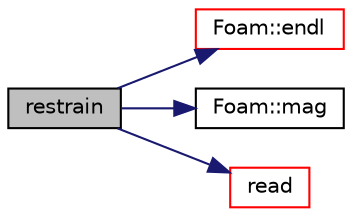 digraph "restrain"
{
  bgcolor="transparent";
  edge [fontname="Helvetica",fontsize="10",labelfontname="Helvetica",labelfontsize="10"];
  node [fontname="Helvetica",fontsize="10",shape=record];
  rankdir="LR";
  Node52 [label="restrain",height=0.2,width=0.4,color="black", fillcolor="grey75", style="filled", fontcolor="black"];
  Node52 -> Node53 [color="midnightblue",fontsize="10",style="solid",fontname="Helvetica"];
  Node53 [label="Foam::endl",height=0.2,width=0.4,color="red",URL="$a21851.html#a2db8fe02a0d3909e9351bb4275b23ce4",tooltip="Add newline and flush stream. "];
  Node52 -> Node55 [color="midnightblue",fontsize="10",style="solid",fontname="Helvetica"];
  Node55 [label="Foam::mag",height=0.2,width=0.4,color="black",URL="$a21851.html#a929da2a3fdcf3dacbbe0487d3a330dae"];
  Node52 -> Node56 [color="midnightblue",fontsize="10",style="solid",fontname="Helvetica"];
  Node56 [label="read",height=0.2,width=0.4,color="red",URL="$a30437.html#a6ce0c64db98eb6144d363dbfc86104eb",tooltip="Update properties from given dictionary. "];
}
